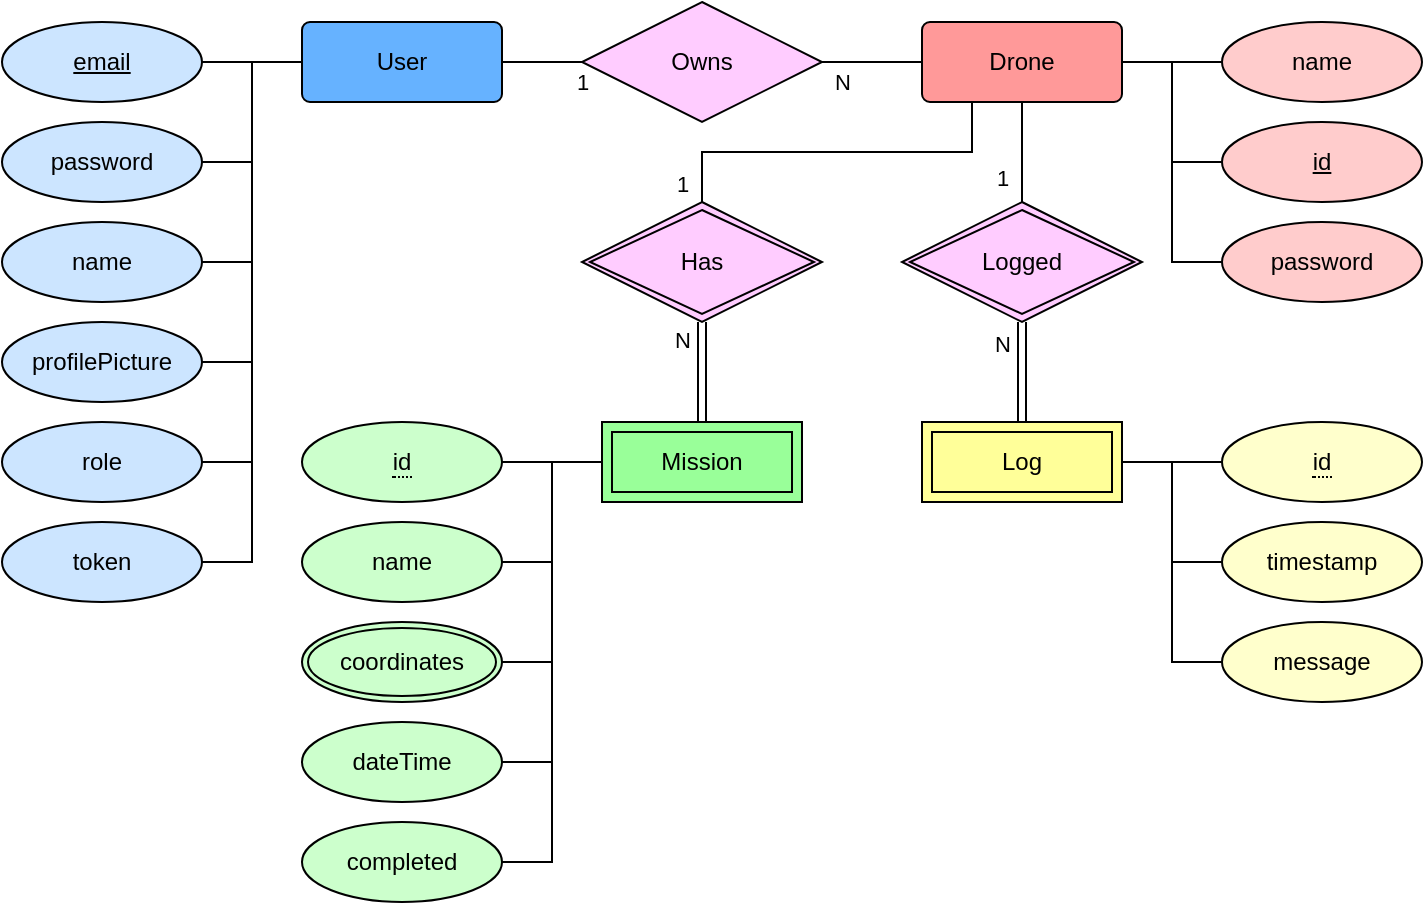 <mxfile version="17.4.6" type="device"><diagram id="R2lEEEUBdFMjLlhIrx00" name="Page-1"><mxGraphModel dx="883" dy="480" grid="1" gridSize="10" guides="1" tooltips="1" connect="1" arrows="1" fold="1" page="1" pageScale="1" pageWidth="850" pageHeight="1100" math="0" shadow="0" extFonts="Permanent Marker^https://fonts.googleapis.com/css?family=Permanent+Marker"><root><mxCell id="0"/><mxCell id="1" parent="0"/><mxCell id="gT7UhP3Jbh7QW5UStpZQ-13" style="edgeStyle=orthogonalEdgeStyle;rounded=0;orthogonalLoop=1;jettySize=auto;html=1;exitX=0;exitY=0.5;exitDx=0;exitDy=0;entryX=1;entryY=0.5;entryDx=0;entryDy=0;endArrow=none;endFill=0;" edge="1" parent="1" source="gT7UhP3Jbh7QW5UStpZQ-1" target="gT7UhP3Jbh7QW5UStpZQ-3"><mxGeometry relative="1" as="geometry"/></mxCell><mxCell id="gT7UhP3Jbh7QW5UStpZQ-1" value="User" style="rounded=1;arcSize=10;whiteSpace=wrap;html=1;align=center;fillColor=#66B2FF;" vertex="1" parent="1"><mxGeometry x="160" y="10" width="100" height="40" as="geometry"/></mxCell><mxCell id="gT7UhP3Jbh7QW5UStpZQ-3" value="&lt;u&gt;email&lt;/u&gt;" style="ellipse;whiteSpace=wrap;html=1;align=center;fillColor=#CCE5FF;" vertex="1" parent="1"><mxGeometry x="10" y="10" width="100" height="40" as="geometry"/></mxCell><mxCell id="gT7UhP3Jbh7QW5UStpZQ-14" style="edgeStyle=orthogonalEdgeStyle;rounded=0;orthogonalLoop=1;jettySize=auto;html=1;exitX=1;exitY=0.5;exitDx=0;exitDy=0;entryX=0;entryY=0.5;entryDx=0;entryDy=0;endArrow=none;endFill=0;" edge="1" parent="1" source="gT7UhP3Jbh7QW5UStpZQ-4" target="gT7UhP3Jbh7QW5UStpZQ-1"><mxGeometry relative="1" as="geometry"/></mxCell><mxCell id="gT7UhP3Jbh7QW5UStpZQ-4" value="password" style="ellipse;whiteSpace=wrap;html=1;align=center;fillColor=#CCE5FF;" vertex="1" parent="1"><mxGeometry x="10" y="60" width="100" height="40" as="geometry"/></mxCell><mxCell id="gT7UhP3Jbh7QW5UStpZQ-15" style="edgeStyle=orthogonalEdgeStyle;rounded=0;orthogonalLoop=1;jettySize=auto;html=1;exitX=1;exitY=0.5;exitDx=0;exitDy=0;entryX=0;entryY=0.5;entryDx=0;entryDy=0;endArrow=none;endFill=0;" edge="1" parent="1" source="gT7UhP3Jbh7QW5UStpZQ-6" target="gT7UhP3Jbh7QW5UStpZQ-1"><mxGeometry relative="1" as="geometry"/></mxCell><mxCell id="gT7UhP3Jbh7QW5UStpZQ-6" value="name" style="ellipse;whiteSpace=wrap;html=1;align=center;fillColor=#CCE5FF;" vertex="1" parent="1"><mxGeometry x="10" y="110" width="100" height="40" as="geometry"/></mxCell><mxCell id="gT7UhP3Jbh7QW5UStpZQ-16" style="edgeStyle=orthogonalEdgeStyle;rounded=0;orthogonalLoop=1;jettySize=auto;html=1;exitX=1;exitY=0.5;exitDx=0;exitDy=0;entryX=0;entryY=0.5;entryDx=0;entryDy=0;endArrow=none;endFill=0;" edge="1" parent="1" source="gT7UhP3Jbh7QW5UStpZQ-7" target="gT7UhP3Jbh7QW5UStpZQ-1"><mxGeometry relative="1" as="geometry"/></mxCell><mxCell id="gT7UhP3Jbh7QW5UStpZQ-7" value="profilePicture" style="ellipse;whiteSpace=wrap;html=1;align=center;fillColor=#CCE5FF;" vertex="1" parent="1"><mxGeometry x="10" y="160" width="100" height="40" as="geometry"/></mxCell><mxCell id="gT7UhP3Jbh7QW5UStpZQ-17" style="edgeStyle=orthogonalEdgeStyle;rounded=0;orthogonalLoop=1;jettySize=auto;html=1;exitX=1;exitY=0.5;exitDx=0;exitDy=0;entryX=0;entryY=0.5;entryDx=0;entryDy=0;endArrow=none;endFill=0;" edge="1" parent="1" source="gT7UhP3Jbh7QW5UStpZQ-11" target="gT7UhP3Jbh7QW5UStpZQ-1"><mxGeometry relative="1" as="geometry"/></mxCell><mxCell id="gT7UhP3Jbh7QW5UStpZQ-11" value="role" style="ellipse;whiteSpace=wrap;html=1;align=center;fillColor=#CCE5FF;" vertex="1" parent="1"><mxGeometry x="10" y="210" width="100" height="40" as="geometry"/></mxCell><mxCell id="gT7UhP3Jbh7QW5UStpZQ-18" style="edgeStyle=orthogonalEdgeStyle;rounded=0;orthogonalLoop=1;jettySize=auto;html=1;exitX=1;exitY=0.5;exitDx=0;exitDy=0;entryX=0;entryY=0.5;entryDx=0;entryDy=0;endArrow=none;endFill=0;" edge="1" parent="1" source="gT7UhP3Jbh7QW5UStpZQ-12" target="gT7UhP3Jbh7QW5UStpZQ-1"><mxGeometry relative="1" as="geometry"/></mxCell><mxCell id="gT7UhP3Jbh7QW5UStpZQ-12" value="token" style="ellipse;whiteSpace=wrap;html=1;align=center;fillColor=#CCE5FF;" vertex="1" parent="1"><mxGeometry x="10" y="260" width="100" height="40" as="geometry"/></mxCell><mxCell id="gT7UhP3Jbh7QW5UStpZQ-73" style="edgeStyle=orthogonalEdgeStyle;rounded=0;orthogonalLoop=1;jettySize=auto;html=1;exitX=0.25;exitY=1;exitDx=0;exitDy=0;entryX=0.5;entryY=0;entryDx=0;entryDy=0;endArrow=none;endFill=0;" edge="1" parent="1" source="gT7UhP3Jbh7QW5UStpZQ-21" target="gT7UhP3Jbh7QW5UStpZQ-95"><mxGeometry relative="1" as="geometry"><mxPoint x="360.24" y="95.92" as="targetPoint"/></mxGeometry></mxCell><mxCell id="gT7UhP3Jbh7QW5UStpZQ-76" value="1" style="edgeLabel;html=1;align=center;verticalAlign=middle;resizable=0;points=[];" vertex="1" connectable="0" parent="gT7UhP3Jbh7QW5UStpZQ-73"><mxGeometry x="0.917" y="2" relative="1" as="geometry"><mxPoint x="-12" y="-2" as="offset"/></mxGeometry></mxCell><mxCell id="gT7UhP3Jbh7QW5UStpZQ-21" value="Drone" style="rounded=1;arcSize=10;whiteSpace=wrap;html=1;align=center;fillColor=#FF9999;" vertex="1" parent="1"><mxGeometry x="470" y="10" width="100" height="40" as="geometry"/></mxCell><mxCell id="gT7UhP3Jbh7QW5UStpZQ-59" style="edgeStyle=orthogonalEdgeStyle;rounded=0;orthogonalLoop=1;jettySize=auto;html=1;exitX=0;exitY=0.5;exitDx=0;exitDy=0;entryX=1;entryY=0.5;entryDx=0;entryDy=0;endArrow=none;endFill=0;" edge="1" parent="1" source="gT7UhP3Jbh7QW5UStpZQ-22" target="gT7UhP3Jbh7QW5UStpZQ-21"><mxGeometry relative="1" as="geometry"/></mxCell><mxCell id="gT7UhP3Jbh7QW5UStpZQ-22" value="name" style="ellipse;whiteSpace=wrap;html=1;align=center;fillColor=#FFCCCC;" vertex="1" parent="1"><mxGeometry x="620" y="10" width="100" height="40" as="geometry"/></mxCell><mxCell id="gT7UhP3Jbh7QW5UStpZQ-60" style="edgeStyle=orthogonalEdgeStyle;rounded=0;orthogonalLoop=1;jettySize=auto;html=1;exitX=0;exitY=0.5;exitDx=0;exitDy=0;entryX=1;entryY=0.5;entryDx=0;entryDy=0;endArrow=none;endFill=0;" edge="1" parent="1" source="gT7UhP3Jbh7QW5UStpZQ-24" target="gT7UhP3Jbh7QW5UStpZQ-21"><mxGeometry relative="1" as="geometry"/></mxCell><mxCell id="gT7UhP3Jbh7QW5UStpZQ-24" value="&lt;u&gt;id&lt;/u&gt;" style="ellipse;whiteSpace=wrap;html=1;align=center;fillColor=#FFCCCC;" vertex="1" parent="1"><mxGeometry x="620" y="60" width="100" height="40" as="geometry"/></mxCell><mxCell id="gT7UhP3Jbh7QW5UStpZQ-61" style="edgeStyle=orthogonalEdgeStyle;rounded=0;orthogonalLoop=1;jettySize=auto;html=1;exitX=0;exitY=0.5;exitDx=0;exitDy=0;entryX=1;entryY=0.5;entryDx=0;entryDy=0;endArrow=none;endFill=0;" edge="1" parent="1" source="gT7UhP3Jbh7QW5UStpZQ-26" target="gT7UhP3Jbh7QW5UStpZQ-21"><mxGeometry relative="1" as="geometry"/></mxCell><mxCell id="gT7UhP3Jbh7QW5UStpZQ-26" value="password" style="ellipse;whiteSpace=wrap;html=1;align=center;fillColor=#FFCCCC;" vertex="1" parent="1"><mxGeometry x="620" y="110" width="100" height="40" as="geometry"/></mxCell><mxCell id="gT7UhP3Jbh7QW5UStpZQ-91" style="edgeStyle=orthogonalEdgeStyle;rounded=0;orthogonalLoop=1;jettySize=auto;html=1;exitX=1;exitY=0.5;exitDx=0;exitDy=0;entryX=0;entryY=0.5;entryDx=0;entryDy=0;endArrow=none;endFill=0;" edge="1" parent="1" source="gT7UhP3Jbh7QW5UStpZQ-37" target="gT7UhP3Jbh7QW5UStpZQ-89"><mxGeometry relative="1" as="geometry"/></mxCell><mxCell id="gT7UhP3Jbh7QW5UStpZQ-37" value="name" style="ellipse;whiteSpace=wrap;html=1;align=center;fillColor=#CCFFCC;" vertex="1" parent="1"><mxGeometry x="160" y="260" width="100" height="40" as="geometry"/></mxCell><mxCell id="gT7UhP3Jbh7QW5UStpZQ-93" style="edgeStyle=orthogonalEdgeStyle;rounded=0;orthogonalLoop=1;jettySize=auto;html=1;exitX=1;exitY=0.5;exitDx=0;exitDy=0;entryX=0;entryY=0.5;entryDx=0;entryDy=0;endArrow=none;endFill=0;" edge="1" parent="1" source="gT7UhP3Jbh7QW5UStpZQ-41" target="gT7UhP3Jbh7QW5UStpZQ-89"><mxGeometry relative="1" as="geometry"/></mxCell><mxCell id="gT7UhP3Jbh7QW5UStpZQ-41" value="dateTime" style="ellipse;whiteSpace=wrap;html=1;align=center;fillColor=#CCFFCC;" vertex="1" parent="1"><mxGeometry x="160" y="360" width="100" height="40" as="geometry"/></mxCell><mxCell id="gT7UhP3Jbh7QW5UStpZQ-94" style="edgeStyle=orthogonalEdgeStyle;rounded=0;orthogonalLoop=1;jettySize=auto;html=1;exitX=1;exitY=0.5;exitDx=0;exitDy=0;entryX=0;entryY=0.5;entryDx=0;entryDy=0;endArrow=none;endFill=0;" edge="1" parent="1" source="gT7UhP3Jbh7QW5UStpZQ-43" target="gT7UhP3Jbh7QW5UStpZQ-89"><mxGeometry relative="1" as="geometry"/></mxCell><mxCell id="gT7UhP3Jbh7QW5UStpZQ-43" value="completed" style="ellipse;whiteSpace=wrap;html=1;align=center;fillColor=#CCFFCC;" vertex="1" parent="1"><mxGeometry x="160" y="410" width="100" height="40" as="geometry"/></mxCell><mxCell id="gT7UhP3Jbh7QW5UStpZQ-92" style="edgeStyle=orthogonalEdgeStyle;rounded=0;orthogonalLoop=1;jettySize=auto;html=1;exitX=1;exitY=0.5;exitDx=0;exitDy=0;entryX=0;entryY=0.5;entryDx=0;entryDy=0;endArrow=none;endFill=0;" edge="1" parent="1" source="gT7UhP3Jbh7QW5UStpZQ-46" target="gT7UhP3Jbh7QW5UStpZQ-89"><mxGeometry relative="1" as="geometry"/></mxCell><mxCell id="gT7UhP3Jbh7QW5UStpZQ-46" value="coordinates" style="ellipse;shape=doubleEllipse;margin=3;whiteSpace=wrap;html=1;align=center;fillColor=#CCFFCC;" vertex="1" parent="1"><mxGeometry x="160" y="310" width="100" height="40" as="geometry"/></mxCell><mxCell id="gT7UhP3Jbh7QW5UStpZQ-104" style="edgeStyle=orthogonalEdgeStyle;rounded=0;orthogonalLoop=1;jettySize=auto;html=1;exitX=0;exitY=0.5;exitDx=0;exitDy=0;entryX=1;entryY=0.5;entryDx=0;entryDy=0;endArrow=none;endFill=0;" edge="1" parent="1" source="gT7UhP3Jbh7QW5UStpZQ-52" target="gT7UhP3Jbh7QW5UStpZQ-100"><mxGeometry relative="1" as="geometry"/></mxCell><mxCell id="gT7UhP3Jbh7QW5UStpZQ-52" value="timestamp" style="ellipse;whiteSpace=wrap;html=1;align=center;fillColor=#FFFFCC;" vertex="1" parent="1"><mxGeometry x="620" y="260" width="100" height="40" as="geometry"/></mxCell><mxCell id="gT7UhP3Jbh7QW5UStpZQ-105" style="edgeStyle=orthogonalEdgeStyle;rounded=0;orthogonalLoop=1;jettySize=auto;html=1;exitX=0;exitY=0.5;exitDx=0;exitDy=0;entryX=1;entryY=0.5;entryDx=0;entryDy=0;endArrow=none;endFill=0;" edge="1" parent="1" source="gT7UhP3Jbh7QW5UStpZQ-55" target="gT7UhP3Jbh7QW5UStpZQ-100"><mxGeometry relative="1" as="geometry"/></mxCell><mxCell id="gT7UhP3Jbh7QW5UStpZQ-55" value="message" style="ellipse;whiteSpace=wrap;html=1;align=center;fillColor=#FFFFCC;" vertex="1" parent="1"><mxGeometry x="620" y="310" width="100" height="40" as="geometry"/></mxCell><mxCell id="gT7UhP3Jbh7QW5UStpZQ-63" style="edgeStyle=orthogonalEdgeStyle;rounded=0;orthogonalLoop=1;jettySize=auto;html=1;exitX=0;exitY=0.5;exitDx=0;exitDy=0;entryX=1;entryY=0.5;entryDx=0;entryDy=0;endArrow=none;endFill=0;" edge="1" parent="1" source="gT7UhP3Jbh7QW5UStpZQ-62" target="gT7UhP3Jbh7QW5UStpZQ-1"><mxGeometry relative="1" as="geometry"/></mxCell><mxCell id="gT7UhP3Jbh7QW5UStpZQ-65" value="1" style="edgeLabel;html=1;align=center;verticalAlign=middle;resizable=0;points=[];" vertex="1" connectable="0" parent="gT7UhP3Jbh7QW5UStpZQ-63"><mxGeometry x="-0.302" y="1" relative="1" as="geometry"><mxPoint x="14" y="9" as="offset"/></mxGeometry></mxCell><mxCell id="gT7UhP3Jbh7QW5UStpZQ-64" style="edgeStyle=orthogonalEdgeStyle;rounded=0;orthogonalLoop=1;jettySize=auto;html=1;exitX=1;exitY=0.5;exitDx=0;exitDy=0;entryX=0;entryY=0.5;entryDx=0;entryDy=0;endArrow=none;endFill=0;" edge="1" parent="1" source="gT7UhP3Jbh7QW5UStpZQ-62" target="gT7UhP3Jbh7QW5UStpZQ-21"><mxGeometry relative="1" as="geometry"/></mxCell><mxCell id="gT7UhP3Jbh7QW5UStpZQ-66" value="N" style="edgeLabel;html=1;align=center;verticalAlign=middle;resizable=0;points=[];" vertex="1" connectable="0" parent="gT7UhP3Jbh7QW5UStpZQ-64"><mxGeometry x="-0.214" relative="1" as="geometry"><mxPoint x="-10" y="10" as="offset"/></mxGeometry></mxCell><mxCell id="gT7UhP3Jbh7QW5UStpZQ-62" value="Owns" style="shape=rhombus;perimeter=rhombusPerimeter;whiteSpace=wrap;html=1;align=center;fillColor=#FFCCFF;" vertex="1" parent="1"><mxGeometry x="300" width="120" height="60" as="geometry"/></mxCell><mxCell id="gT7UhP3Jbh7QW5UStpZQ-74" style="edgeStyle=orthogonalEdgeStyle;rounded=0;orthogonalLoop=1;jettySize=auto;html=1;exitX=0.5;exitY=1;exitDx=0;exitDy=0;endArrow=none;endFill=0;entryX=0.5;entryY=0;entryDx=0;entryDy=0;shape=link;" edge="1" parent="1" source="gT7UhP3Jbh7QW5UStpZQ-95" target="gT7UhP3Jbh7QW5UStpZQ-89"><mxGeometry relative="1" as="geometry"><mxPoint x="360" y="160.0" as="sourcePoint"/><mxPoint x="360" y="210.0" as="targetPoint"/></mxGeometry></mxCell><mxCell id="gT7UhP3Jbh7QW5UStpZQ-75" value="N" style="edgeLabel;html=1;align=center;verticalAlign=middle;resizable=0;points=[];" vertex="1" connectable="0" parent="gT7UhP3Jbh7QW5UStpZQ-74"><mxGeometry x="-0.653" y="-1" relative="1" as="geometry"><mxPoint x="-9" as="offset"/></mxGeometry></mxCell><mxCell id="gT7UhP3Jbh7QW5UStpZQ-84" style="edgeStyle=orthogonalEdgeStyle;rounded=0;orthogonalLoop=1;jettySize=auto;html=1;entryX=0.5;entryY=1;entryDx=0;entryDy=0;endArrow=none;endFill=0;exitX=0.5;exitY=0;exitDx=0;exitDy=0;" edge="1" parent="1" source="gT7UhP3Jbh7QW5UStpZQ-101" target="gT7UhP3Jbh7QW5UStpZQ-21"><mxGeometry relative="1" as="geometry"><mxPoint x="540" y="80" as="sourcePoint"/></mxGeometry></mxCell><mxCell id="gT7UhP3Jbh7QW5UStpZQ-106" value="1" style="edgeLabel;html=1;align=center;verticalAlign=middle;resizable=0;points=[];" vertex="1" connectable="0" parent="gT7UhP3Jbh7QW5UStpZQ-84"><mxGeometry x="-0.526" y="-2" relative="1" as="geometry"><mxPoint x="-12" as="offset"/></mxGeometry></mxCell><mxCell id="gT7UhP3Jbh7QW5UStpZQ-89" value="Mission" style="shape=ext;margin=3;double=1;whiteSpace=wrap;html=1;align=center;fillColor=#99FF99;" vertex="1" parent="1"><mxGeometry x="310" y="210" width="100" height="40" as="geometry"/></mxCell><mxCell id="gT7UhP3Jbh7QW5UStpZQ-95" value="Has" style="shape=rhombus;double=1;perimeter=rhombusPerimeter;whiteSpace=wrap;html=1;align=center;fillColor=#FFCCFF;" vertex="1" parent="1"><mxGeometry x="300" y="100" width="120" height="60" as="geometry"/></mxCell><mxCell id="gT7UhP3Jbh7QW5UStpZQ-97" style="edgeStyle=orthogonalEdgeStyle;rounded=0;orthogonalLoop=1;jettySize=auto;html=1;exitX=1;exitY=0.5;exitDx=0;exitDy=0;entryX=0;entryY=0.5;entryDx=0;entryDy=0;endArrow=none;endFill=0;" edge="1" parent="1" source="gT7UhP3Jbh7QW5UStpZQ-96" target="gT7UhP3Jbh7QW5UStpZQ-89"><mxGeometry relative="1" as="geometry"/></mxCell><mxCell id="gT7UhP3Jbh7QW5UStpZQ-96" value="&lt;span style=&quot;border-bottom: 1px dotted&quot;&gt;id&lt;/span&gt;" style="ellipse;whiteSpace=wrap;html=1;align=center;fillColor=#CCFFCC;" vertex="1" parent="1"><mxGeometry x="160" y="210" width="100" height="40" as="geometry"/></mxCell><mxCell id="gT7UhP3Jbh7QW5UStpZQ-98" value="&lt;span style=&quot;border-bottom: 1px dotted&quot;&gt;id&lt;/span&gt;" style="ellipse;whiteSpace=wrap;html=1;align=center;fillColor=#FFFFCC;" vertex="1" parent="1"><mxGeometry x="620" y="210" width="100" height="40" as="geometry"/></mxCell><mxCell id="gT7UhP3Jbh7QW5UStpZQ-103" style="edgeStyle=orthogonalEdgeStyle;rounded=0;orthogonalLoop=1;jettySize=auto;html=1;exitX=1;exitY=0.5;exitDx=0;exitDy=0;entryX=0;entryY=0.5;entryDx=0;entryDy=0;endArrow=none;endFill=0;" edge="1" parent="1" source="gT7UhP3Jbh7QW5UStpZQ-100" target="gT7UhP3Jbh7QW5UStpZQ-98"><mxGeometry relative="1" as="geometry"/></mxCell><mxCell id="gT7UhP3Jbh7QW5UStpZQ-100" value="Log" style="shape=ext;margin=3;double=1;whiteSpace=wrap;html=1;align=center;fillColor=#FFFF99;" vertex="1" parent="1"><mxGeometry x="470" y="210" width="100" height="40" as="geometry"/></mxCell><mxCell id="gT7UhP3Jbh7QW5UStpZQ-102" style="edgeStyle=orthogonalEdgeStyle;rounded=0;orthogonalLoop=1;jettySize=auto;html=1;exitX=0.5;exitY=1;exitDx=0;exitDy=0;entryX=0.5;entryY=0;entryDx=0;entryDy=0;endArrow=none;endFill=0;shape=link;" edge="1" parent="1" source="gT7UhP3Jbh7QW5UStpZQ-101" target="gT7UhP3Jbh7QW5UStpZQ-100"><mxGeometry relative="1" as="geometry"/></mxCell><mxCell id="gT7UhP3Jbh7QW5UStpZQ-107" value="N" style="edgeLabel;html=1;align=center;verticalAlign=middle;resizable=0;points=[];" vertex="1" connectable="0" parent="gT7UhP3Jbh7QW5UStpZQ-102"><mxGeometry x="0.41" relative="1" as="geometry"><mxPoint x="-10" y="-25" as="offset"/></mxGeometry></mxCell><mxCell id="gT7UhP3Jbh7QW5UStpZQ-101" value="Logged" style="shape=rhombus;double=1;perimeter=rhombusPerimeter;whiteSpace=wrap;html=1;align=center;fillColor=#FFCCFF;" vertex="1" parent="1"><mxGeometry x="460" y="100" width="120" height="60" as="geometry"/></mxCell></root></mxGraphModel></diagram></mxfile>